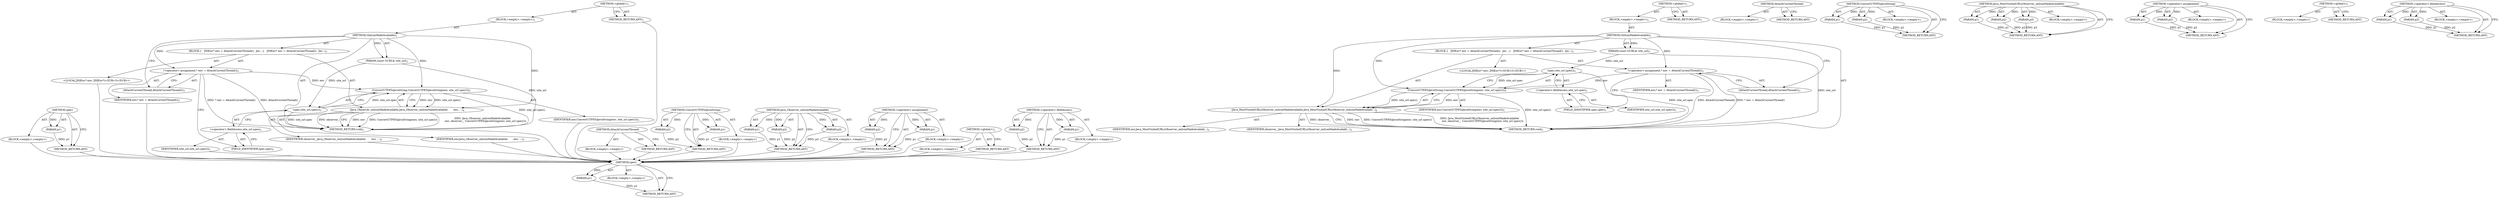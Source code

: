 digraph "&lt;operator&gt;.fieldAccess" {
vulnerable_62 [label=<(METHOD,spec)>];
vulnerable_63 [label=<(PARAM,p1)>];
vulnerable_64 [label=<(BLOCK,&lt;empty&gt;,&lt;empty&gt;)>];
vulnerable_65 [label=<(METHOD_RETURN,ANY)>];
vulnerable_6 [label=<(METHOD,&lt;global&gt;)<SUB>1</SUB>>];
vulnerable_7 [label=<(BLOCK,&lt;empty&gt;,&lt;empty&gt;)<SUB>1</SUB>>];
vulnerable_8 [label=<(METHOD,OnIconMadeAvailable)<SUB>1</SUB>>];
vulnerable_9 [label=<(PARAM,const GURL&amp; site_url)<SUB>2</SUB>>];
vulnerable_10 [label=<(BLOCK,{
   JNIEnv* env = AttachCurrentThread();
  Jav...,{
   JNIEnv* env = AttachCurrentThread();
  Jav...)<SUB>2</SUB>>];
vulnerable_11 [label="<(LOCAL,JNIEnv* env: JNIEnv*)<SUB>3</SUB>>"];
vulnerable_12 [label=<(&lt;operator&gt;.assignment,* env = AttachCurrentThread())<SUB>3</SUB>>];
vulnerable_13 [label=<(IDENTIFIER,env,* env = AttachCurrentThread())<SUB>3</SUB>>];
vulnerable_14 [label=<(AttachCurrentThread,AttachCurrentThread())<SUB>3</SUB>>];
vulnerable_15 [label=<(Java_MostVisitedURLsObserver_onIconMadeAvailable,Java_MostVisitedURLsObserver_onIconMadeAvailabl...)<SUB>4</SUB>>];
vulnerable_16 [label=<(IDENTIFIER,env,Java_MostVisitedURLsObserver_onIconMadeAvailabl...)<SUB>5</SUB>>];
vulnerable_17 [label=<(IDENTIFIER,observer_,Java_MostVisitedURLsObserver_onIconMadeAvailabl...)<SUB>5</SUB>>];
vulnerable_18 [label=<(ConvertUTF8ToJavaString,ConvertUTF8ToJavaString(env, site_url.spec()))<SUB>5</SUB>>];
vulnerable_19 [label=<(IDENTIFIER,env,ConvertUTF8ToJavaString(env, site_url.spec()))<SUB>5</SUB>>];
vulnerable_20 [label=<(spec,site_url.spec())<SUB>5</SUB>>];
vulnerable_21 [label=<(&lt;operator&gt;.fieldAccess,site_url.spec)<SUB>5</SUB>>];
vulnerable_22 [label=<(IDENTIFIER,site_url,site_url.spec())<SUB>5</SUB>>];
vulnerable_23 [label=<(FIELD_IDENTIFIER,spec,spec)<SUB>5</SUB>>];
vulnerable_24 [label=<(METHOD_RETURN,void)<SUB>1</SUB>>];
vulnerable_26 [label=<(METHOD_RETURN,ANY)<SUB>1</SUB>>];
vulnerable_48 [label=<(METHOD,AttachCurrentThread)>];
vulnerable_49 [label=<(BLOCK,&lt;empty&gt;,&lt;empty&gt;)>];
vulnerable_50 [label=<(METHOD_RETURN,ANY)>];
vulnerable_57 [label=<(METHOD,ConvertUTF8ToJavaString)>];
vulnerable_58 [label=<(PARAM,p1)>];
vulnerable_59 [label=<(PARAM,p2)>];
vulnerable_60 [label=<(BLOCK,&lt;empty&gt;,&lt;empty&gt;)>];
vulnerable_61 [label=<(METHOD_RETURN,ANY)>];
vulnerable_51 [label=<(METHOD,Java_MostVisitedURLsObserver_onIconMadeAvailable)>];
vulnerable_52 [label=<(PARAM,p1)>];
vulnerable_53 [label=<(PARAM,p2)>];
vulnerable_54 [label=<(PARAM,p3)>];
vulnerable_55 [label=<(BLOCK,&lt;empty&gt;,&lt;empty&gt;)>];
vulnerable_56 [label=<(METHOD_RETURN,ANY)>];
vulnerable_43 [label=<(METHOD,&lt;operator&gt;.assignment)>];
vulnerable_44 [label=<(PARAM,p1)>];
vulnerable_45 [label=<(PARAM,p2)>];
vulnerable_46 [label=<(BLOCK,&lt;empty&gt;,&lt;empty&gt;)>];
vulnerable_47 [label=<(METHOD_RETURN,ANY)>];
vulnerable_37 [label=<(METHOD,&lt;global&gt;)<SUB>1</SUB>>];
vulnerable_38 [label=<(BLOCK,&lt;empty&gt;,&lt;empty&gt;)>];
vulnerable_39 [label=<(METHOD_RETURN,ANY)>];
vulnerable_66 [label=<(METHOD,&lt;operator&gt;.fieldAccess)>];
vulnerable_67 [label=<(PARAM,p1)>];
vulnerable_68 [label=<(PARAM,p2)>];
vulnerable_69 [label=<(BLOCK,&lt;empty&gt;,&lt;empty&gt;)>];
vulnerable_70 [label=<(METHOD_RETURN,ANY)>];
fixed_62 [label=<(METHOD,spec)>];
fixed_63 [label=<(PARAM,p1)>];
fixed_64 [label=<(BLOCK,&lt;empty&gt;,&lt;empty&gt;)>];
fixed_65 [label=<(METHOD_RETURN,ANY)>];
fixed_6 [label=<(METHOD,&lt;global&gt;)<SUB>1</SUB>>];
fixed_7 [label=<(BLOCK,&lt;empty&gt;,&lt;empty&gt;)<SUB>1</SUB>>];
fixed_8 [label=<(METHOD,OnIconMadeAvailable)<SUB>1</SUB>>];
fixed_9 [label=<(PARAM,const GURL&amp; site_url)<SUB>2</SUB>>];
fixed_10 [label=<(BLOCK,{
   JNIEnv* env = AttachCurrentThread();
  Jav...,{
   JNIEnv* env = AttachCurrentThread();
  Jav...)<SUB>2</SUB>>];
fixed_11 [label="<(LOCAL,JNIEnv* env: JNIEnv*)<SUB>3</SUB>>"];
fixed_12 [label=<(&lt;operator&gt;.assignment,* env = AttachCurrentThread())<SUB>3</SUB>>];
fixed_13 [label=<(IDENTIFIER,env,* env = AttachCurrentThread())<SUB>3</SUB>>];
fixed_14 [label=<(AttachCurrentThread,AttachCurrentThread())<SUB>3</SUB>>];
fixed_15 [label=<(Java_Observer_onIconMadeAvailable,Java_Observer_onIconMadeAvailable(
       env, ...)<SUB>4</SUB>>];
fixed_16 [label=<(IDENTIFIER,env,Java_Observer_onIconMadeAvailable(
       env, ...)<SUB>5</SUB>>];
fixed_17 [label=<(IDENTIFIER,observer_,Java_Observer_onIconMadeAvailable(
       env, ...)<SUB>5</SUB>>];
fixed_18 [label=<(ConvertUTF8ToJavaString,ConvertUTF8ToJavaString(env, site_url.spec()))<SUB>5</SUB>>];
fixed_19 [label=<(IDENTIFIER,env,ConvertUTF8ToJavaString(env, site_url.spec()))<SUB>5</SUB>>];
fixed_20 [label=<(spec,site_url.spec())<SUB>5</SUB>>];
fixed_21 [label=<(&lt;operator&gt;.fieldAccess,site_url.spec)<SUB>5</SUB>>];
fixed_22 [label=<(IDENTIFIER,site_url,site_url.spec())<SUB>5</SUB>>];
fixed_23 [label=<(FIELD_IDENTIFIER,spec,spec)<SUB>5</SUB>>];
fixed_24 [label=<(METHOD_RETURN,void)<SUB>1</SUB>>];
fixed_26 [label=<(METHOD_RETURN,ANY)<SUB>1</SUB>>];
fixed_48 [label=<(METHOD,AttachCurrentThread)>];
fixed_49 [label=<(BLOCK,&lt;empty&gt;,&lt;empty&gt;)>];
fixed_50 [label=<(METHOD_RETURN,ANY)>];
fixed_57 [label=<(METHOD,ConvertUTF8ToJavaString)>];
fixed_58 [label=<(PARAM,p1)>];
fixed_59 [label=<(PARAM,p2)>];
fixed_60 [label=<(BLOCK,&lt;empty&gt;,&lt;empty&gt;)>];
fixed_61 [label=<(METHOD_RETURN,ANY)>];
fixed_51 [label=<(METHOD,Java_Observer_onIconMadeAvailable)>];
fixed_52 [label=<(PARAM,p1)>];
fixed_53 [label=<(PARAM,p2)>];
fixed_54 [label=<(PARAM,p3)>];
fixed_55 [label=<(BLOCK,&lt;empty&gt;,&lt;empty&gt;)>];
fixed_56 [label=<(METHOD_RETURN,ANY)>];
fixed_43 [label=<(METHOD,&lt;operator&gt;.assignment)>];
fixed_44 [label=<(PARAM,p1)>];
fixed_45 [label=<(PARAM,p2)>];
fixed_46 [label=<(BLOCK,&lt;empty&gt;,&lt;empty&gt;)>];
fixed_47 [label=<(METHOD_RETURN,ANY)>];
fixed_37 [label=<(METHOD,&lt;global&gt;)<SUB>1</SUB>>];
fixed_38 [label=<(BLOCK,&lt;empty&gt;,&lt;empty&gt;)>];
fixed_39 [label=<(METHOD_RETURN,ANY)>];
fixed_66 [label=<(METHOD,&lt;operator&gt;.fieldAccess)>];
fixed_67 [label=<(PARAM,p1)>];
fixed_68 [label=<(PARAM,p2)>];
fixed_69 [label=<(BLOCK,&lt;empty&gt;,&lt;empty&gt;)>];
fixed_70 [label=<(METHOD_RETURN,ANY)>];
vulnerable_62 -> vulnerable_63  [key=0, label="AST: "];
vulnerable_62 -> vulnerable_63  [key=1, label="DDG: "];
vulnerable_62 -> vulnerable_64  [key=0, label="AST: "];
vulnerable_62 -> vulnerable_65  [key=0, label="AST: "];
vulnerable_62 -> vulnerable_65  [key=1, label="CFG: "];
vulnerable_63 -> vulnerable_65  [key=0, label="DDG: p1"];
vulnerable_6 -> vulnerable_7  [key=0, label="AST: "];
vulnerable_6 -> vulnerable_26  [key=0, label="AST: "];
vulnerable_6 -> vulnerable_26  [key=1, label="CFG: "];
vulnerable_7 -> vulnerable_8  [key=0, label="AST: "];
vulnerable_8 -> vulnerable_9  [key=0, label="AST: "];
vulnerable_8 -> vulnerable_9  [key=1, label="DDG: "];
vulnerable_8 -> vulnerable_10  [key=0, label="AST: "];
vulnerable_8 -> vulnerable_24  [key=0, label="AST: "];
vulnerable_8 -> vulnerable_14  [key=0, label="CFG: "];
vulnerable_8 -> vulnerable_12  [key=0, label="DDG: "];
vulnerable_8 -> vulnerable_15  [key=0, label="DDG: "];
vulnerable_8 -> vulnerable_18  [key=0, label="DDG: "];
vulnerable_9 -> vulnerable_24  [key=0, label="DDG: site_url"];
vulnerable_9 -> vulnerable_20  [key=0, label="DDG: site_url"];
vulnerable_10 -> vulnerable_11  [key=0, label="AST: "];
vulnerable_10 -> vulnerable_12  [key=0, label="AST: "];
vulnerable_10 -> vulnerable_15  [key=0, label="AST: "];
vulnerable_12 -> vulnerable_13  [key=0, label="AST: "];
vulnerable_12 -> vulnerable_14  [key=0, label="AST: "];
vulnerable_12 -> vulnerable_23  [key=0, label="CFG: "];
vulnerable_12 -> vulnerable_24  [key=0, label="DDG: AttachCurrentThread()"];
vulnerable_12 -> vulnerable_24  [key=1, label="DDG: * env = AttachCurrentThread()"];
vulnerable_12 -> vulnerable_18  [key=0, label="DDG: env"];
vulnerable_14 -> vulnerable_12  [key=0, label="CFG: "];
vulnerable_15 -> vulnerable_16  [key=0, label="AST: "];
vulnerable_15 -> vulnerable_17  [key=0, label="AST: "];
vulnerable_15 -> vulnerable_18  [key=0, label="AST: "];
vulnerable_15 -> vulnerable_24  [key=0, label="CFG: "];
vulnerable_15 -> vulnerable_24  [key=1, label="DDG: env"];
vulnerable_15 -> vulnerable_24  [key=2, label="DDG: ConvertUTF8ToJavaString(env, site_url.spec())"];
vulnerable_15 -> vulnerable_24  [key=3, label="DDG: Java_MostVisitedURLsObserver_onIconMadeAvailable(
       env, observer_, ConvertUTF8ToJavaString(env, site_url.spec()))"];
vulnerable_15 -> vulnerable_24  [key=4, label="DDG: observer_"];
vulnerable_18 -> vulnerable_19  [key=0, label="AST: "];
vulnerable_18 -> vulnerable_20  [key=0, label="AST: "];
vulnerable_18 -> vulnerable_15  [key=0, label="CFG: "];
vulnerable_18 -> vulnerable_15  [key=1, label="DDG: env"];
vulnerable_18 -> vulnerable_15  [key=2, label="DDG: site_url.spec()"];
vulnerable_18 -> vulnerable_24  [key=0, label="DDG: site_url.spec()"];
vulnerable_20 -> vulnerable_21  [key=0, label="AST: "];
vulnerable_20 -> vulnerable_18  [key=0, label="CFG: "];
vulnerable_20 -> vulnerable_18  [key=1, label="DDG: site_url.spec"];
vulnerable_20 -> vulnerable_24  [key=0, label="DDG: site_url.spec"];
vulnerable_21 -> vulnerable_22  [key=0, label="AST: "];
vulnerable_21 -> vulnerable_23  [key=0, label="AST: "];
vulnerable_21 -> vulnerable_20  [key=0, label="CFG: "];
vulnerable_23 -> vulnerable_21  [key=0, label="CFG: "];
vulnerable_48 -> vulnerable_49  [key=0, label="AST: "];
vulnerable_48 -> vulnerable_50  [key=0, label="AST: "];
vulnerable_48 -> vulnerable_50  [key=1, label="CFG: "];
vulnerable_57 -> vulnerable_58  [key=0, label="AST: "];
vulnerable_57 -> vulnerable_58  [key=1, label="DDG: "];
vulnerable_57 -> vulnerable_60  [key=0, label="AST: "];
vulnerable_57 -> vulnerable_59  [key=0, label="AST: "];
vulnerable_57 -> vulnerable_59  [key=1, label="DDG: "];
vulnerable_57 -> vulnerable_61  [key=0, label="AST: "];
vulnerable_57 -> vulnerable_61  [key=1, label="CFG: "];
vulnerable_58 -> vulnerable_61  [key=0, label="DDG: p1"];
vulnerable_59 -> vulnerable_61  [key=0, label="DDG: p2"];
vulnerable_51 -> vulnerable_52  [key=0, label="AST: "];
vulnerable_51 -> vulnerable_52  [key=1, label="DDG: "];
vulnerable_51 -> vulnerable_55  [key=0, label="AST: "];
vulnerable_51 -> vulnerable_53  [key=0, label="AST: "];
vulnerable_51 -> vulnerable_53  [key=1, label="DDG: "];
vulnerable_51 -> vulnerable_56  [key=0, label="AST: "];
vulnerable_51 -> vulnerable_56  [key=1, label="CFG: "];
vulnerable_51 -> vulnerable_54  [key=0, label="AST: "];
vulnerable_51 -> vulnerable_54  [key=1, label="DDG: "];
vulnerable_52 -> vulnerable_56  [key=0, label="DDG: p1"];
vulnerable_53 -> vulnerable_56  [key=0, label="DDG: p2"];
vulnerable_54 -> vulnerable_56  [key=0, label="DDG: p3"];
vulnerable_43 -> vulnerable_44  [key=0, label="AST: "];
vulnerable_43 -> vulnerable_44  [key=1, label="DDG: "];
vulnerable_43 -> vulnerable_46  [key=0, label="AST: "];
vulnerable_43 -> vulnerable_45  [key=0, label="AST: "];
vulnerable_43 -> vulnerable_45  [key=1, label="DDG: "];
vulnerable_43 -> vulnerable_47  [key=0, label="AST: "];
vulnerable_43 -> vulnerable_47  [key=1, label="CFG: "];
vulnerable_44 -> vulnerable_47  [key=0, label="DDG: p1"];
vulnerable_45 -> vulnerable_47  [key=0, label="DDG: p2"];
vulnerable_37 -> vulnerable_38  [key=0, label="AST: "];
vulnerable_37 -> vulnerable_39  [key=0, label="AST: "];
vulnerable_37 -> vulnerable_39  [key=1, label="CFG: "];
vulnerable_66 -> vulnerable_67  [key=0, label="AST: "];
vulnerable_66 -> vulnerable_67  [key=1, label="DDG: "];
vulnerable_66 -> vulnerable_69  [key=0, label="AST: "];
vulnerable_66 -> vulnerable_68  [key=0, label="AST: "];
vulnerable_66 -> vulnerable_68  [key=1, label="DDG: "];
vulnerable_66 -> vulnerable_70  [key=0, label="AST: "];
vulnerable_66 -> vulnerable_70  [key=1, label="CFG: "];
vulnerable_67 -> vulnerable_70  [key=0, label="DDG: p1"];
vulnerable_68 -> vulnerable_70  [key=0, label="DDG: p2"];
fixed_62 -> fixed_63  [key=0, label="AST: "];
fixed_62 -> fixed_63  [key=1, label="DDG: "];
fixed_62 -> fixed_64  [key=0, label="AST: "];
fixed_62 -> fixed_65  [key=0, label="AST: "];
fixed_62 -> fixed_65  [key=1, label="CFG: "];
fixed_63 -> fixed_65  [key=0, label="DDG: p1"];
fixed_64 -> vulnerable_62  [key=0];
fixed_65 -> vulnerable_62  [key=0];
fixed_6 -> fixed_7  [key=0, label="AST: "];
fixed_6 -> fixed_26  [key=0, label="AST: "];
fixed_6 -> fixed_26  [key=1, label="CFG: "];
fixed_7 -> fixed_8  [key=0, label="AST: "];
fixed_8 -> fixed_9  [key=0, label="AST: "];
fixed_8 -> fixed_9  [key=1, label="DDG: "];
fixed_8 -> fixed_10  [key=0, label="AST: "];
fixed_8 -> fixed_24  [key=0, label="AST: "];
fixed_8 -> fixed_14  [key=0, label="CFG: "];
fixed_8 -> fixed_12  [key=0, label="DDG: "];
fixed_8 -> fixed_15  [key=0, label="DDG: "];
fixed_8 -> fixed_18  [key=0, label="DDG: "];
fixed_9 -> fixed_24  [key=0, label="DDG: site_url"];
fixed_9 -> fixed_20  [key=0, label="DDG: site_url"];
fixed_10 -> fixed_11  [key=0, label="AST: "];
fixed_10 -> fixed_12  [key=0, label="AST: "];
fixed_10 -> fixed_15  [key=0, label="AST: "];
fixed_11 -> vulnerable_62  [key=0];
fixed_12 -> fixed_13  [key=0, label="AST: "];
fixed_12 -> fixed_14  [key=0, label="AST: "];
fixed_12 -> fixed_23  [key=0, label="CFG: "];
fixed_12 -> fixed_24  [key=0, label="DDG: AttachCurrentThread()"];
fixed_12 -> fixed_24  [key=1, label="DDG: * env = AttachCurrentThread()"];
fixed_12 -> fixed_18  [key=0, label="DDG: env"];
fixed_13 -> vulnerable_62  [key=0];
fixed_14 -> fixed_12  [key=0, label="CFG: "];
fixed_15 -> fixed_16  [key=0, label="AST: "];
fixed_15 -> fixed_17  [key=0, label="AST: "];
fixed_15 -> fixed_18  [key=0, label="AST: "];
fixed_15 -> fixed_24  [key=0, label="CFG: "];
fixed_15 -> fixed_24  [key=1, label="DDG: env"];
fixed_15 -> fixed_24  [key=2, label="DDG: ConvertUTF8ToJavaString(env, site_url.spec())"];
fixed_15 -> fixed_24  [key=3, label="DDG: Java_Observer_onIconMadeAvailable(
       env, observer_, ConvertUTF8ToJavaString(env, site_url.spec()))"];
fixed_15 -> fixed_24  [key=4, label="DDG: observer_"];
fixed_16 -> vulnerable_62  [key=0];
fixed_17 -> vulnerable_62  [key=0];
fixed_18 -> fixed_19  [key=0, label="AST: "];
fixed_18 -> fixed_20  [key=0, label="AST: "];
fixed_18 -> fixed_15  [key=0, label="CFG: "];
fixed_18 -> fixed_15  [key=1, label="DDG: env"];
fixed_18 -> fixed_15  [key=2, label="DDG: site_url.spec()"];
fixed_18 -> fixed_24  [key=0, label="DDG: site_url.spec()"];
fixed_19 -> vulnerable_62  [key=0];
fixed_20 -> fixed_21  [key=0, label="AST: "];
fixed_20 -> fixed_18  [key=0, label="CFG: "];
fixed_20 -> fixed_18  [key=1, label="DDG: site_url.spec"];
fixed_20 -> fixed_24  [key=0, label="DDG: site_url.spec"];
fixed_21 -> fixed_22  [key=0, label="AST: "];
fixed_21 -> fixed_23  [key=0, label="AST: "];
fixed_21 -> fixed_20  [key=0, label="CFG: "];
fixed_22 -> vulnerable_62  [key=0];
fixed_23 -> fixed_21  [key=0, label="CFG: "];
fixed_24 -> vulnerable_62  [key=0];
fixed_26 -> vulnerable_62  [key=0];
fixed_48 -> fixed_49  [key=0, label="AST: "];
fixed_48 -> fixed_50  [key=0, label="AST: "];
fixed_48 -> fixed_50  [key=1, label="CFG: "];
fixed_49 -> vulnerable_62  [key=0];
fixed_50 -> vulnerable_62  [key=0];
fixed_57 -> fixed_58  [key=0, label="AST: "];
fixed_57 -> fixed_58  [key=1, label="DDG: "];
fixed_57 -> fixed_60  [key=0, label="AST: "];
fixed_57 -> fixed_59  [key=0, label="AST: "];
fixed_57 -> fixed_59  [key=1, label="DDG: "];
fixed_57 -> fixed_61  [key=0, label="AST: "];
fixed_57 -> fixed_61  [key=1, label="CFG: "];
fixed_58 -> fixed_61  [key=0, label="DDG: p1"];
fixed_59 -> fixed_61  [key=0, label="DDG: p2"];
fixed_60 -> vulnerable_62  [key=0];
fixed_61 -> vulnerable_62  [key=0];
fixed_51 -> fixed_52  [key=0, label="AST: "];
fixed_51 -> fixed_52  [key=1, label="DDG: "];
fixed_51 -> fixed_55  [key=0, label="AST: "];
fixed_51 -> fixed_53  [key=0, label="AST: "];
fixed_51 -> fixed_53  [key=1, label="DDG: "];
fixed_51 -> fixed_56  [key=0, label="AST: "];
fixed_51 -> fixed_56  [key=1, label="CFG: "];
fixed_51 -> fixed_54  [key=0, label="AST: "];
fixed_51 -> fixed_54  [key=1, label="DDG: "];
fixed_52 -> fixed_56  [key=0, label="DDG: p1"];
fixed_53 -> fixed_56  [key=0, label="DDG: p2"];
fixed_54 -> fixed_56  [key=0, label="DDG: p3"];
fixed_55 -> vulnerable_62  [key=0];
fixed_56 -> vulnerable_62  [key=0];
fixed_43 -> fixed_44  [key=0, label="AST: "];
fixed_43 -> fixed_44  [key=1, label="DDG: "];
fixed_43 -> fixed_46  [key=0, label="AST: "];
fixed_43 -> fixed_45  [key=0, label="AST: "];
fixed_43 -> fixed_45  [key=1, label="DDG: "];
fixed_43 -> fixed_47  [key=0, label="AST: "];
fixed_43 -> fixed_47  [key=1, label="CFG: "];
fixed_44 -> fixed_47  [key=0, label="DDG: p1"];
fixed_45 -> fixed_47  [key=0, label="DDG: p2"];
fixed_46 -> vulnerable_62  [key=0];
fixed_47 -> vulnerable_62  [key=0];
fixed_37 -> fixed_38  [key=0, label="AST: "];
fixed_37 -> fixed_39  [key=0, label="AST: "];
fixed_37 -> fixed_39  [key=1, label="CFG: "];
fixed_38 -> vulnerable_62  [key=0];
fixed_39 -> vulnerable_62  [key=0];
fixed_66 -> fixed_67  [key=0, label="AST: "];
fixed_66 -> fixed_67  [key=1, label="DDG: "];
fixed_66 -> fixed_69  [key=0, label="AST: "];
fixed_66 -> fixed_68  [key=0, label="AST: "];
fixed_66 -> fixed_68  [key=1, label="DDG: "];
fixed_66 -> fixed_70  [key=0, label="AST: "];
fixed_66 -> fixed_70  [key=1, label="CFG: "];
fixed_67 -> fixed_70  [key=0, label="DDG: p1"];
fixed_68 -> fixed_70  [key=0, label="DDG: p2"];
fixed_69 -> vulnerable_62  [key=0];
fixed_70 -> vulnerable_62  [key=0];
}
